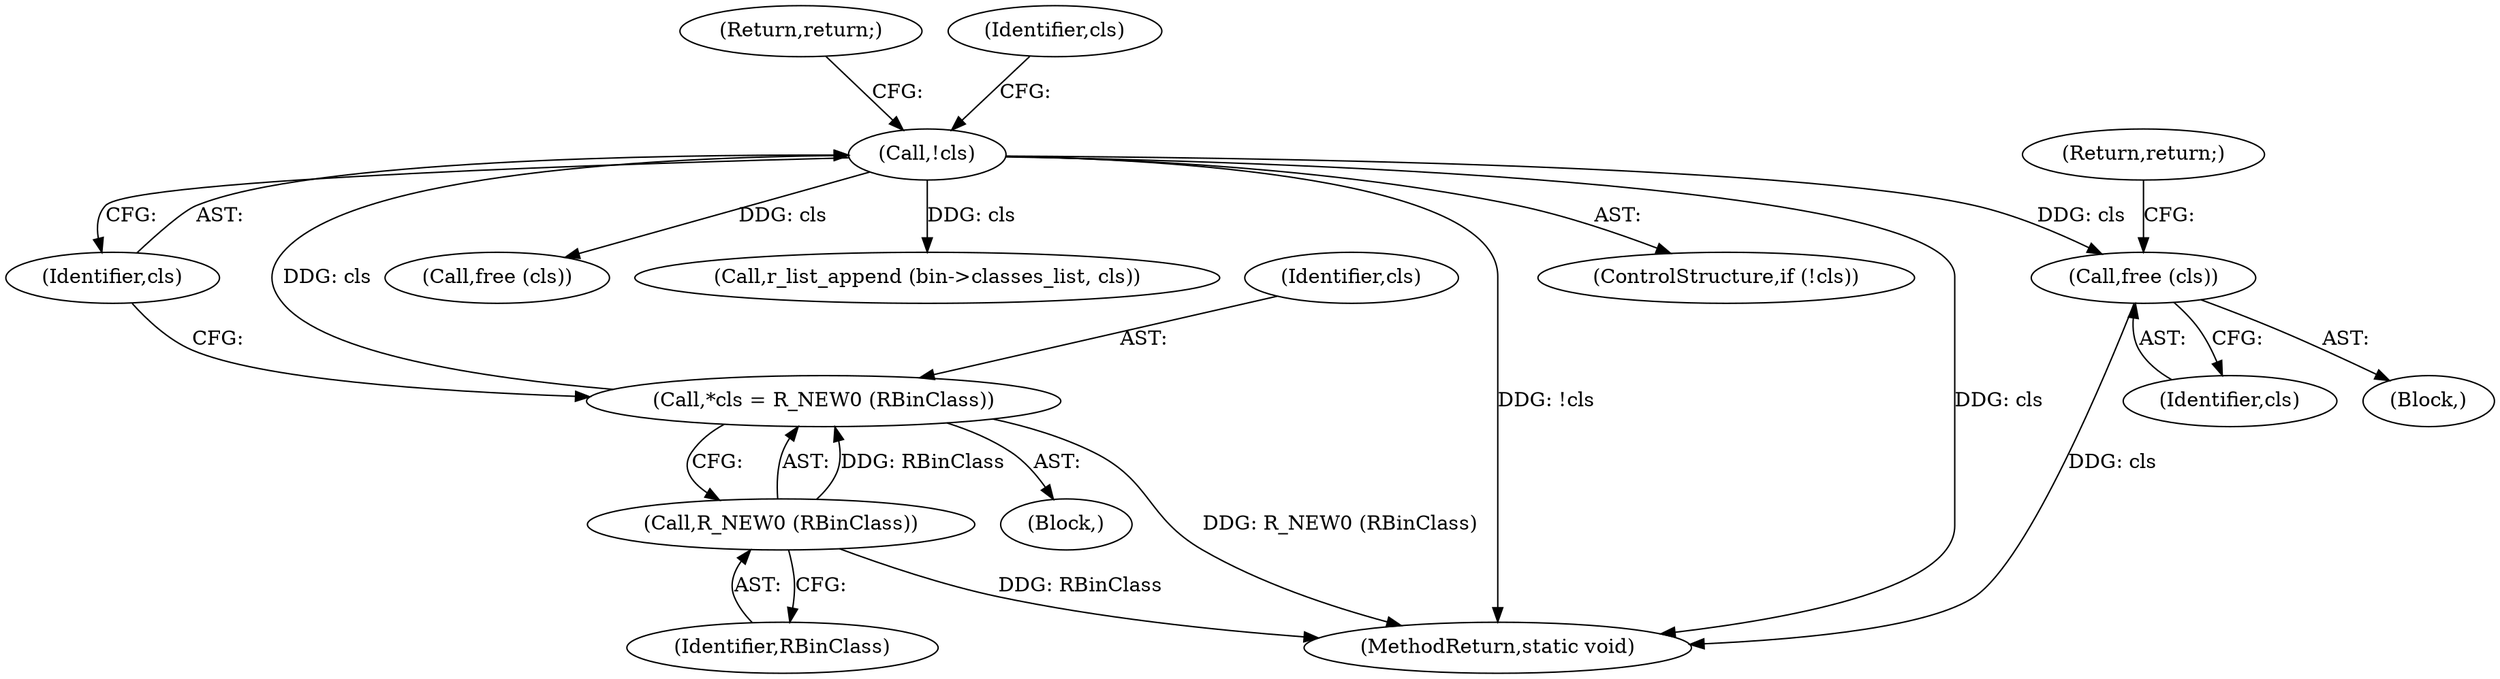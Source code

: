 digraph "0_radare2_1ea23bd6040441a21fbcfba69dce9a01af03f989@API" {
"1000189" [label="(Call,free (cls))"];
"1000151" [label="(Call,!cls)"];
"1000146" [label="(Call,*cls = R_NEW0 (RBinClass))"];
"1000148" [label="(Call,R_NEW0 (RBinClass))"];
"1000154" [label="(Return,return;)"];
"1000146" [label="(Call,*cls = R_NEW0 (RBinClass))"];
"1000157" [label="(Identifier,cls)"];
"1000188" [label="(Block,)"];
"1000152" [label="(Identifier,cls)"];
"1000207" [label="(Call,free (cls))"];
"1000210" [label="(Call,r_list_append (bin->classes_list, cls))"];
"1000189" [label="(Call,free (cls))"];
"1000597" [label="(MethodReturn,static void)"];
"1000150" [label="(ControlStructure,if (!cls))"];
"1000190" [label="(Identifier,cls)"];
"1000151" [label="(Call,!cls)"];
"1000191" [label="(Return,return;)"];
"1000148" [label="(Call,R_NEW0 (RBinClass))"];
"1000108" [label="(Block,)"];
"1000147" [label="(Identifier,cls)"];
"1000149" [label="(Identifier,RBinClass)"];
"1000189" -> "1000188"  [label="AST: "];
"1000189" -> "1000190"  [label="CFG: "];
"1000190" -> "1000189"  [label="AST: "];
"1000191" -> "1000189"  [label="CFG: "];
"1000189" -> "1000597"  [label="DDG: cls"];
"1000151" -> "1000189"  [label="DDG: cls"];
"1000151" -> "1000150"  [label="AST: "];
"1000151" -> "1000152"  [label="CFG: "];
"1000152" -> "1000151"  [label="AST: "];
"1000154" -> "1000151"  [label="CFG: "];
"1000157" -> "1000151"  [label="CFG: "];
"1000151" -> "1000597"  [label="DDG: !cls"];
"1000151" -> "1000597"  [label="DDG: cls"];
"1000146" -> "1000151"  [label="DDG: cls"];
"1000151" -> "1000207"  [label="DDG: cls"];
"1000151" -> "1000210"  [label="DDG: cls"];
"1000146" -> "1000108"  [label="AST: "];
"1000146" -> "1000148"  [label="CFG: "];
"1000147" -> "1000146"  [label="AST: "];
"1000148" -> "1000146"  [label="AST: "];
"1000152" -> "1000146"  [label="CFG: "];
"1000146" -> "1000597"  [label="DDG: R_NEW0 (RBinClass)"];
"1000148" -> "1000146"  [label="DDG: RBinClass"];
"1000148" -> "1000149"  [label="CFG: "];
"1000149" -> "1000148"  [label="AST: "];
"1000148" -> "1000597"  [label="DDG: RBinClass"];
}
